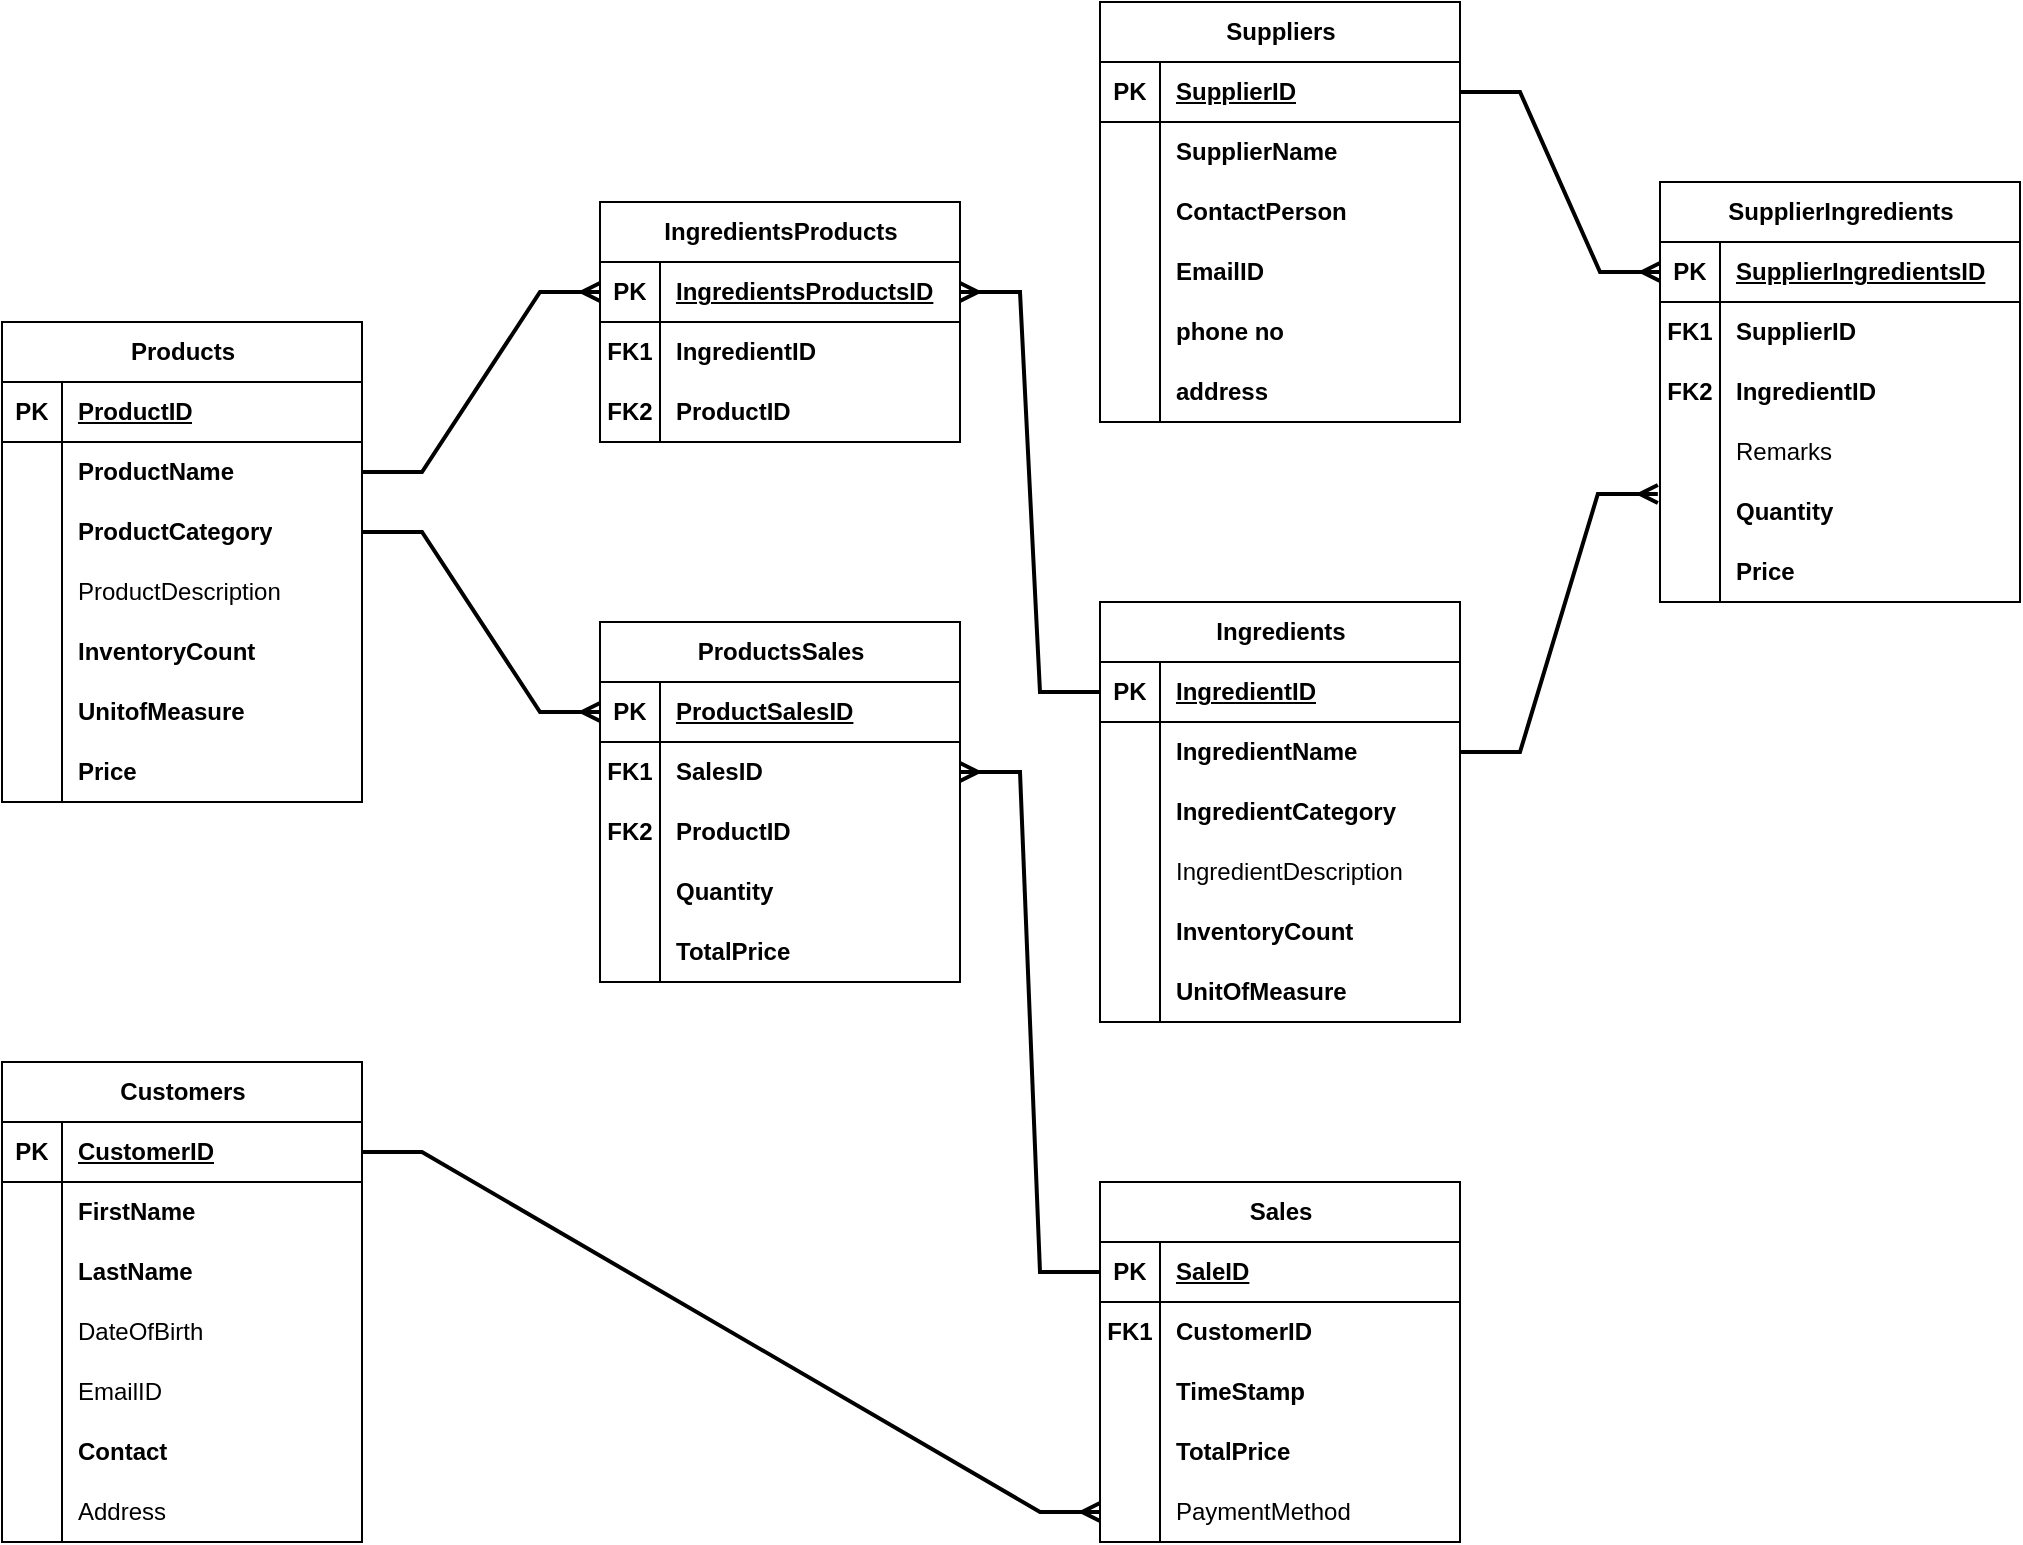 <mxfile version="21.6.8" type="device">
  <diagram name="Page-1" id="gMT6bXWqdTrqVJ0oVLI5">
    <mxGraphModel dx="1026" dy="658" grid="1" gridSize="10" guides="1" tooltips="1" connect="1" arrows="1" fold="1" page="1" pageScale="1" pageWidth="850" pageHeight="1100" math="0" shadow="0">
      <root>
        <mxCell id="0" />
        <mxCell id="1" parent="0" />
        <mxCell id="RMLOnLBDdcupeqg7qTWh-1" value="Products" style="shape=table;startSize=30;container=1;collapsible=1;childLayout=tableLayout;fixedRows=1;rowLines=0;fontStyle=1;align=center;resizeLast=1;html=1;" parent="1" vertex="1">
          <mxGeometry x="51" y="170" width="180" height="240" as="geometry" />
        </mxCell>
        <mxCell id="RMLOnLBDdcupeqg7qTWh-2" value="" style="shape=tableRow;horizontal=0;startSize=0;swimlaneHead=0;swimlaneBody=0;fillColor=none;collapsible=0;dropTarget=0;points=[[0,0.5],[1,0.5]];portConstraint=eastwest;top=0;left=0;right=0;bottom=1;" parent="RMLOnLBDdcupeqg7qTWh-1" vertex="1">
          <mxGeometry y="30" width="180" height="30" as="geometry" />
        </mxCell>
        <mxCell id="RMLOnLBDdcupeqg7qTWh-3" value="PK" style="shape=partialRectangle;connectable=0;fillColor=none;top=0;left=0;bottom=0;right=0;fontStyle=1;overflow=hidden;whiteSpace=wrap;html=1;" parent="RMLOnLBDdcupeqg7qTWh-2" vertex="1">
          <mxGeometry width="30" height="30" as="geometry">
            <mxRectangle width="30" height="30" as="alternateBounds" />
          </mxGeometry>
        </mxCell>
        <mxCell id="RMLOnLBDdcupeqg7qTWh-4" value="ProductID" style="shape=partialRectangle;connectable=0;fillColor=none;top=0;left=0;bottom=0;right=0;align=left;spacingLeft=6;fontStyle=5;overflow=hidden;whiteSpace=wrap;html=1;" parent="RMLOnLBDdcupeqg7qTWh-2" vertex="1">
          <mxGeometry x="30" width="150" height="30" as="geometry">
            <mxRectangle width="150" height="30" as="alternateBounds" />
          </mxGeometry>
        </mxCell>
        <mxCell id="RMLOnLBDdcupeqg7qTWh-5" value="" style="shape=tableRow;horizontal=0;startSize=0;swimlaneHead=0;swimlaneBody=0;fillColor=none;collapsible=0;dropTarget=0;points=[[0,0.5],[1,0.5]];portConstraint=eastwest;top=0;left=0;right=0;bottom=0;" parent="RMLOnLBDdcupeqg7qTWh-1" vertex="1">
          <mxGeometry y="60" width="180" height="30" as="geometry" />
        </mxCell>
        <mxCell id="RMLOnLBDdcupeqg7qTWh-6" value="" style="shape=partialRectangle;connectable=0;fillColor=none;top=0;left=0;bottom=0;right=0;editable=1;overflow=hidden;whiteSpace=wrap;html=1;" parent="RMLOnLBDdcupeqg7qTWh-5" vertex="1">
          <mxGeometry width="30" height="30" as="geometry">
            <mxRectangle width="30" height="30" as="alternateBounds" />
          </mxGeometry>
        </mxCell>
        <mxCell id="RMLOnLBDdcupeqg7qTWh-7" value="ProductName" style="shape=partialRectangle;connectable=0;fillColor=none;top=0;left=0;bottom=0;right=0;align=left;spacingLeft=6;overflow=hidden;whiteSpace=wrap;html=1;fontStyle=1" parent="RMLOnLBDdcupeqg7qTWh-5" vertex="1">
          <mxGeometry x="30" width="150" height="30" as="geometry">
            <mxRectangle width="150" height="30" as="alternateBounds" />
          </mxGeometry>
        </mxCell>
        <mxCell id="RMLOnLBDdcupeqg7qTWh-8" value="" style="shape=tableRow;horizontal=0;startSize=0;swimlaneHead=0;swimlaneBody=0;fillColor=none;collapsible=0;dropTarget=0;points=[[0,0.5],[1,0.5]];portConstraint=eastwest;top=0;left=0;right=0;bottom=0;" parent="RMLOnLBDdcupeqg7qTWh-1" vertex="1">
          <mxGeometry y="90" width="180" height="30" as="geometry" />
        </mxCell>
        <mxCell id="RMLOnLBDdcupeqg7qTWh-9" value="" style="shape=partialRectangle;connectable=0;fillColor=none;top=0;left=0;bottom=0;right=0;editable=1;overflow=hidden;whiteSpace=wrap;html=1;" parent="RMLOnLBDdcupeqg7qTWh-8" vertex="1">
          <mxGeometry width="30" height="30" as="geometry">
            <mxRectangle width="30" height="30" as="alternateBounds" />
          </mxGeometry>
        </mxCell>
        <mxCell id="RMLOnLBDdcupeqg7qTWh-10" value="ProductCategory" style="shape=partialRectangle;connectable=0;fillColor=none;top=0;left=0;bottom=0;right=0;align=left;spacingLeft=6;overflow=hidden;whiteSpace=wrap;html=1;fontStyle=1" parent="RMLOnLBDdcupeqg7qTWh-8" vertex="1">
          <mxGeometry x="30" width="150" height="30" as="geometry">
            <mxRectangle width="150" height="30" as="alternateBounds" />
          </mxGeometry>
        </mxCell>
        <mxCell id="RMLOnLBDdcupeqg7qTWh-11" value="" style="shape=tableRow;horizontal=0;startSize=0;swimlaneHead=0;swimlaneBody=0;fillColor=none;collapsible=0;dropTarget=0;points=[[0,0.5],[1,0.5]];portConstraint=eastwest;top=0;left=0;right=0;bottom=0;" parent="RMLOnLBDdcupeqg7qTWh-1" vertex="1">
          <mxGeometry y="120" width="180" height="30" as="geometry" />
        </mxCell>
        <mxCell id="RMLOnLBDdcupeqg7qTWh-12" value="" style="shape=partialRectangle;connectable=0;fillColor=none;top=0;left=0;bottom=0;right=0;editable=1;overflow=hidden;whiteSpace=wrap;html=1;" parent="RMLOnLBDdcupeqg7qTWh-11" vertex="1">
          <mxGeometry width="30" height="30" as="geometry">
            <mxRectangle width="30" height="30" as="alternateBounds" />
          </mxGeometry>
        </mxCell>
        <mxCell id="RMLOnLBDdcupeqg7qTWh-13" value="ProductDescription" style="shape=partialRectangle;connectable=0;fillColor=none;top=0;left=0;bottom=0;right=0;align=left;spacingLeft=6;overflow=hidden;whiteSpace=wrap;html=1;" parent="RMLOnLBDdcupeqg7qTWh-11" vertex="1">
          <mxGeometry x="30" width="150" height="30" as="geometry">
            <mxRectangle width="150" height="30" as="alternateBounds" />
          </mxGeometry>
        </mxCell>
        <mxCell id="RMLOnLBDdcupeqg7qTWh-66" style="shape=tableRow;horizontal=0;startSize=0;swimlaneHead=0;swimlaneBody=0;fillColor=none;collapsible=0;dropTarget=0;points=[[0,0.5],[1,0.5]];portConstraint=eastwest;top=0;left=0;right=0;bottom=0;" parent="RMLOnLBDdcupeqg7qTWh-1" vertex="1">
          <mxGeometry y="150" width="180" height="30" as="geometry" />
        </mxCell>
        <mxCell id="RMLOnLBDdcupeqg7qTWh-67" style="shape=partialRectangle;connectable=0;fillColor=none;top=0;left=0;bottom=0;right=0;editable=1;overflow=hidden;whiteSpace=wrap;html=1;" parent="RMLOnLBDdcupeqg7qTWh-66" vertex="1">
          <mxGeometry width="30" height="30" as="geometry">
            <mxRectangle width="30" height="30" as="alternateBounds" />
          </mxGeometry>
        </mxCell>
        <mxCell id="RMLOnLBDdcupeqg7qTWh-68" value="InventoryCount" style="shape=partialRectangle;connectable=0;fillColor=none;top=0;left=0;bottom=0;right=0;align=left;spacingLeft=6;overflow=hidden;whiteSpace=wrap;html=1;fontStyle=1" parent="RMLOnLBDdcupeqg7qTWh-66" vertex="1">
          <mxGeometry x="30" width="150" height="30" as="geometry">
            <mxRectangle width="150" height="30" as="alternateBounds" />
          </mxGeometry>
        </mxCell>
        <mxCell id="dIVBu6kFY4Ya2xsG6eqS-10" style="shape=tableRow;horizontal=0;startSize=0;swimlaneHead=0;swimlaneBody=0;fillColor=none;collapsible=0;dropTarget=0;points=[[0,0.5],[1,0.5]];portConstraint=eastwest;top=0;left=0;right=0;bottom=0;" vertex="1" parent="RMLOnLBDdcupeqg7qTWh-1">
          <mxGeometry y="180" width="180" height="30" as="geometry" />
        </mxCell>
        <mxCell id="dIVBu6kFY4Ya2xsG6eqS-11" style="shape=partialRectangle;connectable=0;fillColor=none;top=0;left=0;bottom=0;right=0;editable=1;overflow=hidden;whiteSpace=wrap;html=1;" vertex="1" parent="dIVBu6kFY4Ya2xsG6eqS-10">
          <mxGeometry width="30" height="30" as="geometry">
            <mxRectangle width="30" height="30" as="alternateBounds" />
          </mxGeometry>
        </mxCell>
        <mxCell id="dIVBu6kFY4Ya2xsG6eqS-12" value="UnitofMeasure" style="shape=partialRectangle;connectable=0;fillColor=none;top=0;left=0;bottom=0;right=0;align=left;spacingLeft=6;overflow=hidden;whiteSpace=wrap;html=1;fontStyle=1" vertex="1" parent="dIVBu6kFY4Ya2xsG6eqS-10">
          <mxGeometry x="30" width="150" height="30" as="geometry">
            <mxRectangle width="150" height="30" as="alternateBounds" />
          </mxGeometry>
        </mxCell>
        <mxCell id="RMLOnLBDdcupeqg7qTWh-101" style="shape=tableRow;horizontal=0;startSize=0;swimlaneHead=0;swimlaneBody=0;fillColor=none;collapsible=0;dropTarget=0;points=[[0,0.5],[1,0.5]];portConstraint=eastwest;top=0;left=0;right=0;bottom=0;" parent="RMLOnLBDdcupeqg7qTWh-1" vertex="1">
          <mxGeometry y="210" width="180" height="30" as="geometry" />
        </mxCell>
        <mxCell id="RMLOnLBDdcupeqg7qTWh-102" style="shape=partialRectangle;connectable=0;fillColor=none;top=0;left=0;bottom=0;right=0;editable=1;overflow=hidden;whiteSpace=wrap;html=1;" parent="RMLOnLBDdcupeqg7qTWh-101" vertex="1">
          <mxGeometry width="30" height="30" as="geometry">
            <mxRectangle width="30" height="30" as="alternateBounds" />
          </mxGeometry>
        </mxCell>
        <mxCell id="RMLOnLBDdcupeqg7qTWh-103" value="Price" style="shape=partialRectangle;connectable=0;fillColor=none;top=0;left=0;bottom=0;right=0;align=left;spacingLeft=6;overflow=hidden;whiteSpace=wrap;html=1;fontStyle=1" parent="RMLOnLBDdcupeqg7qTWh-101" vertex="1">
          <mxGeometry x="30" width="150" height="30" as="geometry">
            <mxRectangle width="150" height="30" as="alternateBounds" />
          </mxGeometry>
        </mxCell>
        <mxCell id="RMLOnLBDdcupeqg7qTWh-14" value="Ingredients" style="shape=table;startSize=30;container=1;collapsible=1;childLayout=tableLayout;fixedRows=1;rowLines=0;fontStyle=1;align=center;resizeLast=1;html=1;" parent="1" vertex="1">
          <mxGeometry x="600" y="310" width="180" height="210" as="geometry" />
        </mxCell>
        <mxCell id="RMLOnLBDdcupeqg7qTWh-15" value="" style="shape=tableRow;horizontal=0;startSize=0;swimlaneHead=0;swimlaneBody=0;fillColor=none;collapsible=0;dropTarget=0;points=[[0,0.5],[1,0.5]];portConstraint=eastwest;top=0;left=0;right=0;bottom=1;" parent="RMLOnLBDdcupeqg7qTWh-14" vertex="1">
          <mxGeometry y="30" width="180" height="30" as="geometry" />
        </mxCell>
        <mxCell id="RMLOnLBDdcupeqg7qTWh-16" value="PK" style="shape=partialRectangle;connectable=0;fillColor=none;top=0;left=0;bottom=0;right=0;fontStyle=1;overflow=hidden;whiteSpace=wrap;html=1;" parent="RMLOnLBDdcupeqg7qTWh-15" vertex="1">
          <mxGeometry width="30" height="30" as="geometry">
            <mxRectangle width="30" height="30" as="alternateBounds" />
          </mxGeometry>
        </mxCell>
        <mxCell id="RMLOnLBDdcupeqg7qTWh-17" value="IngredientID" style="shape=partialRectangle;connectable=0;fillColor=none;top=0;left=0;bottom=0;right=0;align=left;spacingLeft=6;fontStyle=5;overflow=hidden;whiteSpace=wrap;html=1;" parent="RMLOnLBDdcupeqg7qTWh-15" vertex="1">
          <mxGeometry x="30" width="150" height="30" as="geometry">
            <mxRectangle width="150" height="30" as="alternateBounds" />
          </mxGeometry>
        </mxCell>
        <mxCell id="RMLOnLBDdcupeqg7qTWh-18" value="" style="shape=tableRow;horizontal=0;startSize=0;swimlaneHead=0;swimlaneBody=0;fillColor=none;collapsible=0;dropTarget=0;points=[[0,0.5],[1,0.5]];portConstraint=eastwest;top=0;left=0;right=0;bottom=0;" parent="RMLOnLBDdcupeqg7qTWh-14" vertex="1">
          <mxGeometry y="60" width="180" height="30" as="geometry" />
        </mxCell>
        <mxCell id="RMLOnLBDdcupeqg7qTWh-19" value="" style="shape=partialRectangle;connectable=0;fillColor=none;top=0;left=0;bottom=0;right=0;editable=1;overflow=hidden;whiteSpace=wrap;html=1;" parent="RMLOnLBDdcupeqg7qTWh-18" vertex="1">
          <mxGeometry width="30" height="30" as="geometry">
            <mxRectangle width="30" height="30" as="alternateBounds" />
          </mxGeometry>
        </mxCell>
        <mxCell id="RMLOnLBDdcupeqg7qTWh-20" value="IngredientName" style="shape=partialRectangle;connectable=0;fillColor=none;top=0;left=0;bottom=0;right=0;align=left;spacingLeft=6;overflow=hidden;whiteSpace=wrap;html=1;fontStyle=1" parent="RMLOnLBDdcupeqg7qTWh-18" vertex="1">
          <mxGeometry x="30" width="150" height="30" as="geometry">
            <mxRectangle width="150" height="30" as="alternateBounds" />
          </mxGeometry>
        </mxCell>
        <mxCell id="RMLOnLBDdcupeqg7qTWh-21" value="" style="shape=tableRow;horizontal=0;startSize=0;swimlaneHead=0;swimlaneBody=0;fillColor=none;collapsible=0;dropTarget=0;points=[[0,0.5],[1,0.5]];portConstraint=eastwest;top=0;left=0;right=0;bottom=0;" parent="RMLOnLBDdcupeqg7qTWh-14" vertex="1">
          <mxGeometry y="90" width="180" height="30" as="geometry" />
        </mxCell>
        <mxCell id="RMLOnLBDdcupeqg7qTWh-22" value="" style="shape=partialRectangle;connectable=0;fillColor=none;top=0;left=0;bottom=0;right=0;editable=1;overflow=hidden;whiteSpace=wrap;html=1;" parent="RMLOnLBDdcupeqg7qTWh-21" vertex="1">
          <mxGeometry width="30" height="30" as="geometry">
            <mxRectangle width="30" height="30" as="alternateBounds" />
          </mxGeometry>
        </mxCell>
        <mxCell id="RMLOnLBDdcupeqg7qTWh-23" value="IngredientCategory" style="shape=partialRectangle;connectable=0;fillColor=none;top=0;left=0;bottom=0;right=0;align=left;spacingLeft=6;overflow=hidden;whiteSpace=wrap;html=1;fontStyle=1" parent="RMLOnLBDdcupeqg7qTWh-21" vertex="1">
          <mxGeometry x="30" width="150" height="30" as="geometry">
            <mxRectangle width="150" height="30" as="alternateBounds" />
          </mxGeometry>
        </mxCell>
        <mxCell id="RMLOnLBDdcupeqg7qTWh-24" value="" style="shape=tableRow;horizontal=0;startSize=0;swimlaneHead=0;swimlaneBody=0;fillColor=none;collapsible=0;dropTarget=0;points=[[0,0.5],[1,0.5]];portConstraint=eastwest;top=0;left=0;right=0;bottom=0;" parent="RMLOnLBDdcupeqg7qTWh-14" vertex="1">
          <mxGeometry y="120" width="180" height="30" as="geometry" />
        </mxCell>
        <mxCell id="RMLOnLBDdcupeqg7qTWh-25" value="" style="shape=partialRectangle;connectable=0;fillColor=none;top=0;left=0;bottom=0;right=0;editable=1;overflow=hidden;whiteSpace=wrap;html=1;" parent="RMLOnLBDdcupeqg7qTWh-24" vertex="1">
          <mxGeometry width="30" height="30" as="geometry">
            <mxRectangle width="30" height="30" as="alternateBounds" />
          </mxGeometry>
        </mxCell>
        <mxCell id="RMLOnLBDdcupeqg7qTWh-26" value="IngredientDescription" style="shape=partialRectangle;connectable=0;fillColor=none;top=0;left=0;bottom=0;right=0;align=left;spacingLeft=6;overflow=hidden;whiteSpace=wrap;html=1;" parent="RMLOnLBDdcupeqg7qTWh-24" vertex="1">
          <mxGeometry x="30" width="150" height="30" as="geometry">
            <mxRectangle width="150" height="30" as="alternateBounds" />
          </mxGeometry>
        </mxCell>
        <mxCell id="RMLOnLBDdcupeqg7qTWh-69" style="shape=tableRow;horizontal=0;startSize=0;swimlaneHead=0;swimlaneBody=0;fillColor=none;collapsible=0;dropTarget=0;points=[[0,0.5],[1,0.5]];portConstraint=eastwest;top=0;left=0;right=0;bottom=0;" parent="RMLOnLBDdcupeqg7qTWh-14" vertex="1">
          <mxGeometry y="150" width="180" height="30" as="geometry" />
        </mxCell>
        <mxCell id="RMLOnLBDdcupeqg7qTWh-70" style="shape=partialRectangle;connectable=0;fillColor=none;top=0;left=0;bottom=0;right=0;editable=1;overflow=hidden;whiteSpace=wrap;html=1;" parent="RMLOnLBDdcupeqg7qTWh-69" vertex="1">
          <mxGeometry width="30" height="30" as="geometry">
            <mxRectangle width="30" height="30" as="alternateBounds" />
          </mxGeometry>
        </mxCell>
        <mxCell id="RMLOnLBDdcupeqg7qTWh-71" value="InventoryCount" style="shape=partialRectangle;connectable=0;fillColor=none;top=0;left=0;bottom=0;right=0;align=left;spacingLeft=6;overflow=hidden;whiteSpace=wrap;html=1;fontStyle=1" parent="RMLOnLBDdcupeqg7qTWh-69" vertex="1">
          <mxGeometry x="30" width="150" height="30" as="geometry">
            <mxRectangle width="150" height="30" as="alternateBounds" />
          </mxGeometry>
        </mxCell>
        <mxCell id="dIVBu6kFY4Ya2xsG6eqS-13" style="shape=tableRow;horizontal=0;startSize=0;swimlaneHead=0;swimlaneBody=0;fillColor=none;collapsible=0;dropTarget=0;points=[[0,0.5],[1,0.5]];portConstraint=eastwest;top=0;left=0;right=0;bottom=0;" vertex="1" parent="RMLOnLBDdcupeqg7qTWh-14">
          <mxGeometry y="180" width="180" height="30" as="geometry" />
        </mxCell>
        <mxCell id="dIVBu6kFY4Ya2xsG6eqS-14" style="shape=partialRectangle;connectable=0;fillColor=none;top=0;left=0;bottom=0;right=0;editable=1;overflow=hidden;whiteSpace=wrap;html=1;" vertex="1" parent="dIVBu6kFY4Ya2xsG6eqS-13">
          <mxGeometry width="30" height="30" as="geometry">
            <mxRectangle width="30" height="30" as="alternateBounds" />
          </mxGeometry>
        </mxCell>
        <mxCell id="dIVBu6kFY4Ya2xsG6eqS-15" value="UnitOfMeasure" style="shape=partialRectangle;connectable=0;fillColor=none;top=0;left=0;bottom=0;right=0;align=left;spacingLeft=6;overflow=hidden;whiteSpace=wrap;html=1;fontStyle=1" vertex="1" parent="dIVBu6kFY4Ya2xsG6eqS-13">
          <mxGeometry x="30" width="150" height="30" as="geometry">
            <mxRectangle width="150" height="30" as="alternateBounds" />
          </mxGeometry>
        </mxCell>
        <mxCell id="RMLOnLBDdcupeqg7qTWh-27" value="Suppliers" style="shape=table;startSize=30;container=1;collapsible=1;childLayout=tableLayout;fixedRows=1;rowLines=0;fontStyle=1;align=center;resizeLast=1;html=1;" parent="1" vertex="1">
          <mxGeometry x="600" y="10" width="180" height="210" as="geometry" />
        </mxCell>
        <mxCell id="RMLOnLBDdcupeqg7qTWh-28" value="" style="shape=tableRow;horizontal=0;startSize=0;swimlaneHead=0;swimlaneBody=0;fillColor=none;collapsible=0;dropTarget=0;points=[[0,0.5],[1,0.5]];portConstraint=eastwest;top=0;left=0;right=0;bottom=1;" parent="RMLOnLBDdcupeqg7qTWh-27" vertex="1">
          <mxGeometry y="30" width="180" height="30" as="geometry" />
        </mxCell>
        <mxCell id="RMLOnLBDdcupeqg7qTWh-29" value="PK" style="shape=partialRectangle;connectable=0;fillColor=none;top=0;left=0;bottom=0;right=0;fontStyle=1;overflow=hidden;whiteSpace=wrap;html=1;" parent="RMLOnLBDdcupeqg7qTWh-28" vertex="1">
          <mxGeometry width="30" height="30" as="geometry">
            <mxRectangle width="30" height="30" as="alternateBounds" />
          </mxGeometry>
        </mxCell>
        <mxCell id="RMLOnLBDdcupeqg7qTWh-30" value="SupplierID" style="shape=partialRectangle;connectable=0;fillColor=none;top=0;left=0;bottom=0;right=0;align=left;spacingLeft=6;fontStyle=5;overflow=hidden;whiteSpace=wrap;html=1;" parent="RMLOnLBDdcupeqg7qTWh-28" vertex="1">
          <mxGeometry x="30" width="150" height="30" as="geometry">
            <mxRectangle width="150" height="30" as="alternateBounds" />
          </mxGeometry>
        </mxCell>
        <mxCell id="RMLOnLBDdcupeqg7qTWh-31" value="" style="shape=tableRow;horizontal=0;startSize=0;swimlaneHead=0;swimlaneBody=0;fillColor=none;collapsible=0;dropTarget=0;points=[[0,0.5],[1,0.5]];portConstraint=eastwest;top=0;left=0;right=0;bottom=0;" parent="RMLOnLBDdcupeqg7qTWh-27" vertex="1">
          <mxGeometry y="60" width="180" height="30" as="geometry" />
        </mxCell>
        <mxCell id="RMLOnLBDdcupeqg7qTWh-32" value="" style="shape=partialRectangle;connectable=0;fillColor=none;top=0;left=0;bottom=0;right=0;editable=1;overflow=hidden;whiteSpace=wrap;html=1;" parent="RMLOnLBDdcupeqg7qTWh-31" vertex="1">
          <mxGeometry width="30" height="30" as="geometry">
            <mxRectangle width="30" height="30" as="alternateBounds" />
          </mxGeometry>
        </mxCell>
        <mxCell id="RMLOnLBDdcupeqg7qTWh-33" value="SupplierName" style="shape=partialRectangle;connectable=0;fillColor=none;top=0;left=0;bottom=0;right=0;align=left;spacingLeft=6;overflow=hidden;whiteSpace=wrap;html=1;fontStyle=1" parent="RMLOnLBDdcupeqg7qTWh-31" vertex="1">
          <mxGeometry x="30" width="150" height="30" as="geometry">
            <mxRectangle width="150" height="30" as="alternateBounds" />
          </mxGeometry>
        </mxCell>
        <mxCell id="dIVBu6kFY4Ya2xsG6eqS-19" style="shape=tableRow;horizontal=0;startSize=0;swimlaneHead=0;swimlaneBody=0;fillColor=none;collapsible=0;dropTarget=0;points=[[0,0.5],[1,0.5]];portConstraint=eastwest;top=0;left=0;right=0;bottom=0;" vertex="1" parent="RMLOnLBDdcupeqg7qTWh-27">
          <mxGeometry y="90" width="180" height="30" as="geometry" />
        </mxCell>
        <mxCell id="dIVBu6kFY4Ya2xsG6eqS-20" style="shape=partialRectangle;connectable=0;fillColor=none;top=0;left=0;bottom=0;right=0;editable=1;overflow=hidden;whiteSpace=wrap;html=1;" vertex="1" parent="dIVBu6kFY4Ya2xsG6eqS-19">
          <mxGeometry width="30" height="30" as="geometry">
            <mxRectangle width="30" height="30" as="alternateBounds" />
          </mxGeometry>
        </mxCell>
        <mxCell id="dIVBu6kFY4Ya2xsG6eqS-21" value="ContactPerson" style="shape=partialRectangle;connectable=0;fillColor=none;top=0;left=0;bottom=0;right=0;align=left;spacingLeft=6;overflow=hidden;whiteSpace=wrap;html=1;fontStyle=1" vertex="1" parent="dIVBu6kFY4Ya2xsG6eqS-19">
          <mxGeometry x="30" width="150" height="30" as="geometry">
            <mxRectangle width="150" height="30" as="alternateBounds" />
          </mxGeometry>
        </mxCell>
        <mxCell id="RMLOnLBDdcupeqg7qTWh-34" value="" style="shape=tableRow;horizontal=0;startSize=0;swimlaneHead=0;swimlaneBody=0;fillColor=none;collapsible=0;dropTarget=0;points=[[0,0.5],[1,0.5]];portConstraint=eastwest;top=0;left=0;right=0;bottom=0;" parent="RMLOnLBDdcupeqg7qTWh-27" vertex="1">
          <mxGeometry y="120" width="180" height="30" as="geometry" />
        </mxCell>
        <mxCell id="RMLOnLBDdcupeqg7qTWh-35" value="" style="shape=partialRectangle;connectable=0;fillColor=none;top=0;left=0;bottom=0;right=0;editable=1;overflow=hidden;whiteSpace=wrap;html=1;" parent="RMLOnLBDdcupeqg7qTWh-34" vertex="1">
          <mxGeometry width="30" height="30" as="geometry">
            <mxRectangle width="30" height="30" as="alternateBounds" />
          </mxGeometry>
        </mxCell>
        <mxCell id="RMLOnLBDdcupeqg7qTWh-36" value="EmailID" style="shape=partialRectangle;connectable=0;fillColor=none;top=0;left=0;bottom=0;right=0;align=left;spacingLeft=6;overflow=hidden;whiteSpace=wrap;html=1;fontStyle=1" parent="RMLOnLBDdcupeqg7qTWh-34" vertex="1">
          <mxGeometry x="30" width="150" height="30" as="geometry">
            <mxRectangle width="150" height="30" as="alternateBounds" />
          </mxGeometry>
        </mxCell>
        <mxCell id="RMLOnLBDdcupeqg7qTWh-37" value="" style="shape=tableRow;horizontal=0;startSize=0;swimlaneHead=0;swimlaneBody=0;fillColor=none;collapsible=0;dropTarget=0;points=[[0,0.5],[1,0.5]];portConstraint=eastwest;top=0;left=0;right=0;bottom=0;" parent="RMLOnLBDdcupeqg7qTWh-27" vertex="1">
          <mxGeometry y="150" width="180" height="30" as="geometry" />
        </mxCell>
        <mxCell id="RMLOnLBDdcupeqg7qTWh-38" value="" style="shape=partialRectangle;connectable=0;fillColor=none;top=0;left=0;bottom=0;right=0;editable=1;overflow=hidden;whiteSpace=wrap;html=1;" parent="RMLOnLBDdcupeqg7qTWh-37" vertex="1">
          <mxGeometry width="30" height="30" as="geometry">
            <mxRectangle width="30" height="30" as="alternateBounds" />
          </mxGeometry>
        </mxCell>
        <mxCell id="RMLOnLBDdcupeqg7qTWh-39" value="phone no" style="shape=partialRectangle;connectable=0;fillColor=none;top=0;left=0;bottom=0;right=0;align=left;spacingLeft=6;overflow=hidden;whiteSpace=wrap;html=1;fontStyle=1" parent="RMLOnLBDdcupeqg7qTWh-37" vertex="1">
          <mxGeometry x="30" width="150" height="30" as="geometry">
            <mxRectangle width="150" height="30" as="alternateBounds" />
          </mxGeometry>
        </mxCell>
        <mxCell id="cipK8VMtyaZquLt5nYif-7" style="shape=tableRow;horizontal=0;startSize=0;swimlaneHead=0;swimlaneBody=0;fillColor=none;collapsible=0;dropTarget=0;points=[[0,0.5],[1,0.5]];portConstraint=eastwest;top=0;left=0;right=0;bottom=0;" parent="RMLOnLBDdcupeqg7qTWh-27" vertex="1">
          <mxGeometry y="180" width="180" height="30" as="geometry" />
        </mxCell>
        <mxCell id="cipK8VMtyaZquLt5nYif-8" style="shape=partialRectangle;connectable=0;fillColor=none;top=0;left=0;bottom=0;right=0;editable=1;overflow=hidden;whiteSpace=wrap;html=1;" parent="cipK8VMtyaZquLt5nYif-7" vertex="1">
          <mxGeometry width="30" height="30" as="geometry">
            <mxRectangle width="30" height="30" as="alternateBounds" />
          </mxGeometry>
        </mxCell>
        <mxCell id="cipK8VMtyaZquLt5nYif-9" value="address" style="shape=partialRectangle;connectable=0;fillColor=none;top=0;left=0;bottom=0;right=0;align=left;spacingLeft=6;overflow=hidden;whiteSpace=wrap;html=1;fontStyle=1" parent="cipK8VMtyaZquLt5nYif-7" vertex="1">
          <mxGeometry x="30" width="150" height="30" as="geometry">
            <mxRectangle width="150" height="30" as="alternateBounds" />
          </mxGeometry>
        </mxCell>
        <mxCell id="RMLOnLBDdcupeqg7qTWh-40" value="Customers" style="shape=table;startSize=30;container=1;collapsible=1;childLayout=tableLayout;fixedRows=1;rowLines=0;fontStyle=1;align=center;resizeLast=1;html=1;" parent="1" vertex="1">
          <mxGeometry x="51" y="540" width="180" height="240" as="geometry" />
        </mxCell>
        <mxCell id="RMLOnLBDdcupeqg7qTWh-41" value="" style="shape=tableRow;horizontal=0;startSize=0;swimlaneHead=0;swimlaneBody=0;fillColor=none;collapsible=0;dropTarget=0;points=[[0,0.5],[1,0.5]];portConstraint=eastwest;top=0;left=0;right=0;bottom=1;" parent="RMLOnLBDdcupeqg7qTWh-40" vertex="1">
          <mxGeometry y="30" width="180" height="30" as="geometry" />
        </mxCell>
        <mxCell id="RMLOnLBDdcupeqg7qTWh-42" value="PK" style="shape=partialRectangle;connectable=0;fillColor=none;top=0;left=0;bottom=0;right=0;fontStyle=1;overflow=hidden;whiteSpace=wrap;html=1;" parent="RMLOnLBDdcupeqg7qTWh-41" vertex="1">
          <mxGeometry width="30" height="30" as="geometry">
            <mxRectangle width="30" height="30" as="alternateBounds" />
          </mxGeometry>
        </mxCell>
        <mxCell id="RMLOnLBDdcupeqg7qTWh-43" value="CustomerID" style="shape=partialRectangle;connectable=0;fillColor=none;top=0;left=0;bottom=0;right=0;align=left;spacingLeft=6;fontStyle=5;overflow=hidden;whiteSpace=wrap;html=1;" parent="RMLOnLBDdcupeqg7qTWh-41" vertex="1">
          <mxGeometry x="30" width="150" height="30" as="geometry">
            <mxRectangle width="150" height="30" as="alternateBounds" />
          </mxGeometry>
        </mxCell>
        <mxCell id="RMLOnLBDdcupeqg7qTWh-44" value="" style="shape=tableRow;horizontal=0;startSize=0;swimlaneHead=0;swimlaneBody=0;fillColor=none;collapsible=0;dropTarget=0;points=[[0,0.5],[1,0.5]];portConstraint=eastwest;top=0;left=0;right=0;bottom=0;" parent="RMLOnLBDdcupeqg7qTWh-40" vertex="1">
          <mxGeometry y="60" width="180" height="30" as="geometry" />
        </mxCell>
        <mxCell id="RMLOnLBDdcupeqg7qTWh-45" value="" style="shape=partialRectangle;connectable=0;fillColor=none;top=0;left=0;bottom=0;right=0;editable=1;overflow=hidden;whiteSpace=wrap;html=1;" parent="RMLOnLBDdcupeqg7qTWh-44" vertex="1">
          <mxGeometry width="30" height="30" as="geometry">
            <mxRectangle width="30" height="30" as="alternateBounds" />
          </mxGeometry>
        </mxCell>
        <mxCell id="RMLOnLBDdcupeqg7qTWh-46" value="FirstName" style="shape=partialRectangle;connectable=0;fillColor=none;top=0;left=0;bottom=0;right=0;align=left;spacingLeft=6;overflow=hidden;whiteSpace=wrap;html=1;fontStyle=1" parent="RMLOnLBDdcupeqg7qTWh-44" vertex="1">
          <mxGeometry x="30" width="150" height="30" as="geometry">
            <mxRectangle width="150" height="30" as="alternateBounds" />
          </mxGeometry>
        </mxCell>
        <mxCell id="RMLOnLBDdcupeqg7qTWh-47" value="" style="shape=tableRow;horizontal=0;startSize=0;swimlaneHead=0;swimlaneBody=0;fillColor=none;collapsible=0;dropTarget=0;points=[[0,0.5],[1,0.5]];portConstraint=eastwest;top=0;left=0;right=0;bottom=0;" parent="RMLOnLBDdcupeqg7qTWh-40" vertex="1">
          <mxGeometry y="90" width="180" height="30" as="geometry" />
        </mxCell>
        <mxCell id="RMLOnLBDdcupeqg7qTWh-48" value="" style="shape=partialRectangle;connectable=0;fillColor=none;top=0;left=0;bottom=0;right=0;editable=1;overflow=hidden;whiteSpace=wrap;html=1;" parent="RMLOnLBDdcupeqg7qTWh-47" vertex="1">
          <mxGeometry width="30" height="30" as="geometry">
            <mxRectangle width="30" height="30" as="alternateBounds" />
          </mxGeometry>
        </mxCell>
        <mxCell id="RMLOnLBDdcupeqg7qTWh-49" value="LastName" style="shape=partialRectangle;connectable=0;fillColor=none;top=0;left=0;bottom=0;right=0;align=left;spacingLeft=6;overflow=hidden;whiteSpace=wrap;html=1;fontStyle=1" parent="RMLOnLBDdcupeqg7qTWh-47" vertex="1">
          <mxGeometry x="30" width="150" height="30" as="geometry">
            <mxRectangle width="150" height="30" as="alternateBounds" />
          </mxGeometry>
        </mxCell>
        <mxCell id="dIVBu6kFY4Ya2xsG6eqS-4" style="shape=tableRow;horizontal=0;startSize=0;swimlaneHead=0;swimlaneBody=0;fillColor=none;collapsible=0;dropTarget=0;points=[[0,0.5],[1,0.5]];portConstraint=eastwest;top=0;left=0;right=0;bottom=0;" vertex="1" parent="RMLOnLBDdcupeqg7qTWh-40">
          <mxGeometry y="120" width="180" height="30" as="geometry" />
        </mxCell>
        <mxCell id="dIVBu6kFY4Ya2xsG6eqS-5" style="shape=partialRectangle;connectable=0;fillColor=none;top=0;left=0;bottom=0;right=0;editable=1;overflow=hidden;whiteSpace=wrap;html=1;" vertex="1" parent="dIVBu6kFY4Ya2xsG6eqS-4">
          <mxGeometry width="30" height="30" as="geometry">
            <mxRectangle width="30" height="30" as="alternateBounds" />
          </mxGeometry>
        </mxCell>
        <mxCell id="dIVBu6kFY4Ya2xsG6eqS-6" value="DateOfBirth" style="shape=partialRectangle;connectable=0;fillColor=none;top=0;left=0;bottom=0;right=0;align=left;spacingLeft=6;overflow=hidden;whiteSpace=wrap;html=1;fontStyle=0" vertex="1" parent="dIVBu6kFY4Ya2xsG6eqS-4">
          <mxGeometry x="30" width="150" height="30" as="geometry">
            <mxRectangle width="150" height="30" as="alternateBounds" />
          </mxGeometry>
        </mxCell>
        <mxCell id="RMLOnLBDdcupeqg7qTWh-50" value="" style="shape=tableRow;horizontal=0;startSize=0;swimlaneHead=0;swimlaneBody=0;fillColor=none;collapsible=0;dropTarget=0;points=[[0,0.5],[1,0.5]];portConstraint=eastwest;top=0;left=0;right=0;bottom=0;" parent="RMLOnLBDdcupeqg7qTWh-40" vertex="1">
          <mxGeometry y="150" width="180" height="30" as="geometry" />
        </mxCell>
        <mxCell id="RMLOnLBDdcupeqg7qTWh-51" value="" style="shape=partialRectangle;connectable=0;fillColor=none;top=0;left=0;bottom=0;right=0;editable=1;overflow=hidden;whiteSpace=wrap;html=1;" parent="RMLOnLBDdcupeqg7qTWh-50" vertex="1">
          <mxGeometry width="30" height="30" as="geometry">
            <mxRectangle width="30" height="30" as="alternateBounds" />
          </mxGeometry>
        </mxCell>
        <mxCell id="RMLOnLBDdcupeqg7qTWh-52" value="EmailID" style="shape=partialRectangle;connectable=0;fillColor=none;top=0;left=0;bottom=0;right=0;align=left;spacingLeft=6;overflow=hidden;whiteSpace=wrap;html=1;" parent="RMLOnLBDdcupeqg7qTWh-50" vertex="1">
          <mxGeometry x="30" width="150" height="30" as="geometry">
            <mxRectangle width="150" height="30" as="alternateBounds" />
          </mxGeometry>
        </mxCell>
        <mxCell id="cipK8VMtyaZquLt5nYif-1" style="shape=tableRow;horizontal=0;startSize=0;swimlaneHead=0;swimlaneBody=0;fillColor=none;collapsible=0;dropTarget=0;points=[[0,0.5],[1,0.5]];portConstraint=eastwest;top=0;left=0;right=0;bottom=0;" parent="RMLOnLBDdcupeqg7qTWh-40" vertex="1">
          <mxGeometry y="180" width="180" height="30" as="geometry" />
        </mxCell>
        <mxCell id="cipK8VMtyaZquLt5nYif-2" style="shape=partialRectangle;connectable=0;fillColor=none;top=0;left=0;bottom=0;right=0;editable=1;overflow=hidden;whiteSpace=wrap;html=1;" parent="cipK8VMtyaZquLt5nYif-1" vertex="1">
          <mxGeometry width="30" height="30" as="geometry">
            <mxRectangle width="30" height="30" as="alternateBounds" />
          </mxGeometry>
        </mxCell>
        <mxCell id="cipK8VMtyaZquLt5nYif-3" value="Contact" style="shape=partialRectangle;connectable=0;fillColor=none;top=0;left=0;bottom=0;right=0;align=left;spacingLeft=6;overflow=hidden;whiteSpace=wrap;html=1;fontStyle=1" parent="cipK8VMtyaZquLt5nYif-1" vertex="1">
          <mxGeometry x="30" width="150" height="30" as="geometry">
            <mxRectangle width="150" height="30" as="alternateBounds" />
          </mxGeometry>
        </mxCell>
        <mxCell id="cipK8VMtyaZquLt5nYif-4" style="shape=tableRow;horizontal=0;startSize=0;swimlaneHead=0;swimlaneBody=0;fillColor=none;collapsible=0;dropTarget=0;points=[[0,0.5],[1,0.5]];portConstraint=eastwest;top=0;left=0;right=0;bottom=0;" parent="RMLOnLBDdcupeqg7qTWh-40" vertex="1">
          <mxGeometry y="210" width="180" height="30" as="geometry" />
        </mxCell>
        <mxCell id="cipK8VMtyaZquLt5nYif-5" style="shape=partialRectangle;connectable=0;fillColor=none;top=0;left=0;bottom=0;right=0;editable=1;overflow=hidden;whiteSpace=wrap;html=1;" parent="cipK8VMtyaZquLt5nYif-4" vertex="1">
          <mxGeometry width="30" height="30" as="geometry">
            <mxRectangle width="30" height="30" as="alternateBounds" />
          </mxGeometry>
        </mxCell>
        <mxCell id="cipK8VMtyaZquLt5nYif-6" value="Address" style="shape=partialRectangle;connectable=0;fillColor=none;top=0;left=0;bottom=0;right=0;align=left;spacingLeft=6;overflow=hidden;whiteSpace=wrap;html=1;" parent="cipK8VMtyaZquLt5nYif-4" vertex="1">
          <mxGeometry x="30" width="150" height="30" as="geometry">
            <mxRectangle width="150" height="30" as="alternateBounds" />
          </mxGeometry>
        </mxCell>
        <mxCell id="RMLOnLBDdcupeqg7qTWh-53" value="Sales" style="shape=table;startSize=30;container=1;collapsible=1;childLayout=tableLayout;fixedRows=1;rowLines=0;fontStyle=1;align=center;resizeLast=1;html=1;" parent="1" vertex="1">
          <mxGeometry x="600" y="600" width="180" height="180" as="geometry" />
        </mxCell>
        <mxCell id="RMLOnLBDdcupeqg7qTWh-54" value="" style="shape=tableRow;horizontal=0;startSize=0;swimlaneHead=0;swimlaneBody=0;fillColor=none;collapsible=0;dropTarget=0;points=[[0,0.5],[1,0.5]];portConstraint=eastwest;top=0;left=0;right=0;bottom=1;" parent="RMLOnLBDdcupeqg7qTWh-53" vertex="1">
          <mxGeometry y="30" width="180" height="30" as="geometry" />
        </mxCell>
        <mxCell id="RMLOnLBDdcupeqg7qTWh-55" value="PK" style="shape=partialRectangle;connectable=0;fillColor=none;top=0;left=0;bottom=0;right=0;fontStyle=1;overflow=hidden;whiteSpace=wrap;html=1;" parent="RMLOnLBDdcupeqg7qTWh-54" vertex="1">
          <mxGeometry width="30" height="30" as="geometry">
            <mxRectangle width="30" height="30" as="alternateBounds" />
          </mxGeometry>
        </mxCell>
        <mxCell id="RMLOnLBDdcupeqg7qTWh-56" value="SaleID" style="shape=partialRectangle;connectable=0;fillColor=none;top=0;left=0;bottom=0;right=0;align=left;spacingLeft=6;fontStyle=5;overflow=hidden;whiteSpace=wrap;html=1;" parent="RMLOnLBDdcupeqg7qTWh-54" vertex="1">
          <mxGeometry x="30" width="150" height="30" as="geometry">
            <mxRectangle width="150" height="30" as="alternateBounds" />
          </mxGeometry>
        </mxCell>
        <mxCell id="RMLOnLBDdcupeqg7qTWh-57" value="" style="shape=tableRow;horizontal=0;startSize=0;swimlaneHead=0;swimlaneBody=0;fillColor=none;collapsible=0;dropTarget=0;points=[[0,0.5],[1,0.5]];portConstraint=eastwest;top=0;left=0;right=0;bottom=0;" parent="RMLOnLBDdcupeqg7qTWh-53" vertex="1">
          <mxGeometry y="60" width="180" height="30" as="geometry" />
        </mxCell>
        <mxCell id="RMLOnLBDdcupeqg7qTWh-58" value="FK1" style="shape=partialRectangle;connectable=0;fillColor=none;top=0;left=0;bottom=0;right=0;editable=1;overflow=hidden;whiteSpace=wrap;html=1;fontStyle=1" parent="RMLOnLBDdcupeqg7qTWh-57" vertex="1">
          <mxGeometry width="30" height="30" as="geometry">
            <mxRectangle width="30" height="30" as="alternateBounds" />
          </mxGeometry>
        </mxCell>
        <mxCell id="RMLOnLBDdcupeqg7qTWh-59" value="CustomerID" style="shape=partialRectangle;connectable=0;fillColor=none;top=0;left=0;bottom=0;right=0;align=left;spacingLeft=6;overflow=hidden;whiteSpace=wrap;html=1;fontStyle=1" parent="RMLOnLBDdcupeqg7qTWh-57" vertex="1">
          <mxGeometry x="30" width="150" height="30" as="geometry">
            <mxRectangle width="150" height="30" as="alternateBounds" />
          </mxGeometry>
        </mxCell>
        <mxCell id="RMLOnLBDdcupeqg7qTWh-85" style="shape=tableRow;horizontal=0;startSize=0;swimlaneHead=0;swimlaneBody=0;fillColor=none;collapsible=0;dropTarget=0;points=[[0,0.5],[1,0.5]];portConstraint=eastwest;top=0;left=0;right=0;bottom=0;" parent="RMLOnLBDdcupeqg7qTWh-53" vertex="1">
          <mxGeometry y="90" width="180" height="30" as="geometry" />
        </mxCell>
        <mxCell id="RMLOnLBDdcupeqg7qTWh-86" style="shape=partialRectangle;connectable=0;fillColor=none;top=0;left=0;bottom=0;right=0;editable=1;overflow=hidden;whiteSpace=wrap;html=1;" parent="RMLOnLBDdcupeqg7qTWh-85" vertex="1">
          <mxGeometry width="30" height="30" as="geometry">
            <mxRectangle width="30" height="30" as="alternateBounds" />
          </mxGeometry>
        </mxCell>
        <mxCell id="RMLOnLBDdcupeqg7qTWh-87" value="TimeStamp" style="shape=partialRectangle;connectable=0;fillColor=none;top=0;left=0;bottom=0;right=0;align=left;spacingLeft=6;overflow=hidden;whiteSpace=wrap;html=1;fontStyle=1" parent="RMLOnLBDdcupeqg7qTWh-85" vertex="1">
          <mxGeometry x="30" width="150" height="30" as="geometry">
            <mxRectangle width="150" height="30" as="alternateBounds" />
          </mxGeometry>
        </mxCell>
        <mxCell id="RMLOnLBDdcupeqg7qTWh-104" style="shape=tableRow;horizontal=0;startSize=0;swimlaneHead=0;swimlaneBody=0;fillColor=none;collapsible=0;dropTarget=0;points=[[0,0.5],[1,0.5]];portConstraint=eastwest;top=0;left=0;right=0;bottom=0;" parent="RMLOnLBDdcupeqg7qTWh-53" vertex="1">
          <mxGeometry y="120" width="180" height="30" as="geometry" />
        </mxCell>
        <mxCell id="RMLOnLBDdcupeqg7qTWh-105" style="shape=partialRectangle;connectable=0;fillColor=none;top=0;left=0;bottom=0;right=0;editable=1;overflow=hidden;whiteSpace=wrap;html=1;" parent="RMLOnLBDdcupeqg7qTWh-104" vertex="1">
          <mxGeometry width="30" height="30" as="geometry">
            <mxRectangle width="30" height="30" as="alternateBounds" />
          </mxGeometry>
        </mxCell>
        <mxCell id="RMLOnLBDdcupeqg7qTWh-106" value="TotalPrice" style="shape=partialRectangle;connectable=0;fillColor=none;top=0;left=0;bottom=0;right=0;align=left;spacingLeft=6;overflow=hidden;whiteSpace=wrap;html=1;fontStyle=1" parent="RMLOnLBDdcupeqg7qTWh-104" vertex="1">
          <mxGeometry x="30" width="150" height="30" as="geometry">
            <mxRectangle width="150" height="30" as="alternateBounds" />
          </mxGeometry>
        </mxCell>
        <mxCell id="ryCsE6F480_UCUYYiuBi-46" style="shape=tableRow;horizontal=0;startSize=0;swimlaneHead=0;swimlaneBody=0;fillColor=none;collapsible=0;dropTarget=0;points=[[0,0.5],[1,0.5]];portConstraint=eastwest;top=0;left=0;right=0;bottom=0;" parent="RMLOnLBDdcupeqg7qTWh-53" vertex="1">
          <mxGeometry y="150" width="180" height="30" as="geometry" />
        </mxCell>
        <mxCell id="ryCsE6F480_UCUYYiuBi-47" style="shape=partialRectangle;connectable=0;fillColor=none;top=0;left=0;bottom=0;right=0;editable=1;overflow=hidden;whiteSpace=wrap;html=1;" parent="ryCsE6F480_UCUYYiuBi-46" vertex="1">
          <mxGeometry width="30" height="30" as="geometry">
            <mxRectangle width="30" height="30" as="alternateBounds" />
          </mxGeometry>
        </mxCell>
        <mxCell id="ryCsE6F480_UCUYYiuBi-48" value="PaymentMethod" style="shape=partialRectangle;connectable=0;fillColor=none;top=0;left=0;bottom=0;right=0;align=left;spacingLeft=6;overflow=hidden;whiteSpace=wrap;html=1;fontStyle=0" parent="ryCsE6F480_UCUYYiuBi-46" vertex="1">
          <mxGeometry x="30" width="150" height="30" as="geometry">
            <mxRectangle width="150" height="30" as="alternateBounds" />
          </mxGeometry>
        </mxCell>
        <mxCell id="RMLOnLBDdcupeqg7qTWh-72" value="SupplierIngredients" style="shape=table;startSize=30;container=1;collapsible=1;childLayout=tableLayout;fixedRows=1;rowLines=0;fontStyle=1;align=center;resizeLast=1;html=1;" parent="1" vertex="1">
          <mxGeometry x="880" y="100" width="180" height="210" as="geometry" />
        </mxCell>
        <mxCell id="RMLOnLBDdcupeqg7qTWh-73" value="" style="shape=tableRow;horizontal=0;startSize=0;swimlaneHead=0;swimlaneBody=0;fillColor=none;collapsible=0;dropTarget=0;points=[[0,0.5],[1,0.5]];portConstraint=eastwest;top=0;left=0;right=0;bottom=1;" parent="RMLOnLBDdcupeqg7qTWh-72" vertex="1">
          <mxGeometry y="30" width="180" height="30" as="geometry" />
        </mxCell>
        <mxCell id="RMLOnLBDdcupeqg7qTWh-74" value="PK" style="shape=partialRectangle;connectable=0;fillColor=none;top=0;left=0;bottom=0;right=0;fontStyle=1;overflow=hidden;whiteSpace=wrap;html=1;" parent="RMLOnLBDdcupeqg7qTWh-73" vertex="1">
          <mxGeometry width="30" height="30" as="geometry">
            <mxRectangle width="30" height="30" as="alternateBounds" />
          </mxGeometry>
        </mxCell>
        <mxCell id="RMLOnLBDdcupeqg7qTWh-75" value="SupplierIngredientsID" style="shape=partialRectangle;connectable=0;fillColor=none;top=0;left=0;bottom=0;right=0;align=left;spacingLeft=6;fontStyle=5;overflow=hidden;whiteSpace=wrap;html=1;" parent="RMLOnLBDdcupeqg7qTWh-73" vertex="1">
          <mxGeometry x="30" width="150" height="30" as="geometry">
            <mxRectangle width="150" height="30" as="alternateBounds" />
          </mxGeometry>
        </mxCell>
        <mxCell id="RMLOnLBDdcupeqg7qTWh-76" value="" style="shape=tableRow;horizontal=0;startSize=0;swimlaneHead=0;swimlaneBody=0;fillColor=none;collapsible=0;dropTarget=0;points=[[0,0.5],[1,0.5]];portConstraint=eastwest;top=0;left=0;right=0;bottom=0;" parent="RMLOnLBDdcupeqg7qTWh-72" vertex="1">
          <mxGeometry y="60" width="180" height="30" as="geometry" />
        </mxCell>
        <mxCell id="RMLOnLBDdcupeqg7qTWh-77" value="FK1" style="shape=partialRectangle;connectable=0;fillColor=none;top=0;left=0;bottom=0;right=0;editable=1;overflow=hidden;whiteSpace=wrap;html=1;fontStyle=1" parent="RMLOnLBDdcupeqg7qTWh-76" vertex="1">
          <mxGeometry width="30" height="30" as="geometry">
            <mxRectangle width="30" height="30" as="alternateBounds" />
          </mxGeometry>
        </mxCell>
        <mxCell id="RMLOnLBDdcupeqg7qTWh-78" value="SupplierID" style="shape=partialRectangle;connectable=0;fillColor=none;top=0;left=0;bottom=0;right=0;align=left;spacingLeft=6;overflow=hidden;whiteSpace=wrap;html=1;fontStyle=1" parent="RMLOnLBDdcupeqg7qTWh-76" vertex="1">
          <mxGeometry x="30" width="150" height="30" as="geometry">
            <mxRectangle width="150" height="30" as="alternateBounds" />
          </mxGeometry>
        </mxCell>
        <mxCell id="RMLOnLBDdcupeqg7qTWh-79" value="" style="shape=tableRow;horizontal=0;startSize=0;swimlaneHead=0;swimlaneBody=0;fillColor=none;collapsible=0;dropTarget=0;points=[[0,0.5],[1,0.5]];portConstraint=eastwest;top=0;left=0;right=0;bottom=0;" parent="RMLOnLBDdcupeqg7qTWh-72" vertex="1">
          <mxGeometry y="90" width="180" height="30" as="geometry" />
        </mxCell>
        <mxCell id="RMLOnLBDdcupeqg7qTWh-80" value="FK2" style="shape=partialRectangle;connectable=0;fillColor=none;top=0;left=0;bottom=0;right=0;editable=1;overflow=hidden;whiteSpace=wrap;html=1;fontStyle=1" parent="RMLOnLBDdcupeqg7qTWh-79" vertex="1">
          <mxGeometry width="30" height="30" as="geometry">
            <mxRectangle width="30" height="30" as="alternateBounds" />
          </mxGeometry>
        </mxCell>
        <mxCell id="RMLOnLBDdcupeqg7qTWh-81" value="IngredientID" style="shape=partialRectangle;connectable=0;fillColor=none;top=0;left=0;bottom=0;right=0;align=left;spacingLeft=6;overflow=hidden;whiteSpace=wrap;html=1;fontStyle=1" parent="RMLOnLBDdcupeqg7qTWh-79" vertex="1">
          <mxGeometry x="30" width="150" height="30" as="geometry">
            <mxRectangle width="150" height="30" as="alternateBounds" />
          </mxGeometry>
        </mxCell>
        <mxCell id="dIVBu6kFY4Ya2xsG6eqS-16" style="shape=tableRow;horizontal=0;startSize=0;swimlaneHead=0;swimlaneBody=0;fillColor=none;collapsible=0;dropTarget=0;points=[[0,0.5],[1,0.5]];portConstraint=eastwest;top=0;left=0;right=0;bottom=0;" vertex="1" parent="RMLOnLBDdcupeqg7qTWh-72">
          <mxGeometry y="120" width="180" height="30" as="geometry" />
        </mxCell>
        <mxCell id="dIVBu6kFY4Ya2xsG6eqS-17" style="shape=partialRectangle;connectable=0;fillColor=none;top=0;left=0;bottom=0;right=0;editable=1;overflow=hidden;whiteSpace=wrap;html=1;fontStyle=1" vertex="1" parent="dIVBu6kFY4Ya2xsG6eqS-16">
          <mxGeometry width="30" height="30" as="geometry">
            <mxRectangle width="30" height="30" as="alternateBounds" />
          </mxGeometry>
        </mxCell>
        <mxCell id="dIVBu6kFY4Ya2xsG6eqS-18" value="Remarks" style="shape=partialRectangle;connectable=0;fillColor=none;top=0;left=0;bottom=0;right=0;align=left;spacingLeft=6;overflow=hidden;whiteSpace=wrap;html=1;fontStyle=0" vertex="1" parent="dIVBu6kFY4Ya2xsG6eqS-16">
          <mxGeometry x="30" width="150" height="30" as="geometry">
            <mxRectangle width="150" height="30" as="alternateBounds" />
          </mxGeometry>
        </mxCell>
        <mxCell id="RMLOnLBDdcupeqg7qTWh-82" value="" style="shape=tableRow;horizontal=0;startSize=0;swimlaneHead=0;swimlaneBody=0;fillColor=none;collapsible=0;dropTarget=0;points=[[0,0.5],[1,0.5]];portConstraint=eastwest;top=0;left=0;right=0;bottom=0;" parent="RMLOnLBDdcupeqg7qTWh-72" vertex="1">
          <mxGeometry y="150" width="180" height="30" as="geometry" />
        </mxCell>
        <mxCell id="RMLOnLBDdcupeqg7qTWh-83" value="" style="shape=partialRectangle;connectable=0;fillColor=none;top=0;left=0;bottom=0;right=0;editable=1;overflow=hidden;whiteSpace=wrap;html=1;" parent="RMLOnLBDdcupeqg7qTWh-82" vertex="1">
          <mxGeometry width="30" height="30" as="geometry">
            <mxRectangle width="30" height="30" as="alternateBounds" />
          </mxGeometry>
        </mxCell>
        <mxCell id="RMLOnLBDdcupeqg7qTWh-84" value="&lt;font&gt;Quantity&lt;/font&gt;" style="shape=partialRectangle;connectable=0;fillColor=none;top=0;left=0;bottom=0;right=0;align=left;spacingLeft=6;overflow=hidden;whiteSpace=wrap;html=1;fontColor=#000000;fontStyle=1" parent="RMLOnLBDdcupeqg7qTWh-82" vertex="1">
          <mxGeometry x="30" width="150" height="30" as="geometry">
            <mxRectangle width="150" height="30" as="alternateBounds" />
          </mxGeometry>
        </mxCell>
        <mxCell id="RMLOnLBDdcupeqg7qTWh-98" style="shape=tableRow;horizontal=0;startSize=0;swimlaneHead=0;swimlaneBody=0;fillColor=none;collapsible=0;dropTarget=0;points=[[0,0.5],[1,0.5]];portConstraint=eastwest;top=0;left=0;right=0;bottom=0;" parent="RMLOnLBDdcupeqg7qTWh-72" vertex="1">
          <mxGeometry y="180" width="180" height="30" as="geometry" />
        </mxCell>
        <mxCell id="RMLOnLBDdcupeqg7qTWh-99" style="shape=partialRectangle;connectable=0;fillColor=none;top=0;left=0;bottom=0;right=0;editable=1;overflow=hidden;whiteSpace=wrap;html=1;" parent="RMLOnLBDdcupeqg7qTWh-98" vertex="1">
          <mxGeometry width="30" height="30" as="geometry">
            <mxRectangle width="30" height="30" as="alternateBounds" />
          </mxGeometry>
        </mxCell>
        <mxCell id="RMLOnLBDdcupeqg7qTWh-100" value="&lt;font&gt;Price&lt;/font&gt;" style="shape=partialRectangle;connectable=0;fillColor=none;top=0;left=0;bottom=0;right=0;align=left;spacingLeft=6;overflow=hidden;whiteSpace=wrap;html=1;fontColor=#000000;fontStyle=1" parent="RMLOnLBDdcupeqg7qTWh-98" vertex="1">
          <mxGeometry x="30" width="150" height="30" as="geometry">
            <mxRectangle width="150" height="30" as="alternateBounds" />
          </mxGeometry>
        </mxCell>
        <mxCell id="ryCsE6F480_UCUYYiuBi-6" value="" style="edgeStyle=entityRelationEdgeStyle;fontSize=12;html=1;endArrow=ERmany;rounded=0;exitX=1;exitY=0.5;exitDx=0;exitDy=0;entryX=0;entryY=0.5;entryDx=0;entryDy=0;strokeWidth=2;" parent="1" source="RMLOnLBDdcupeqg7qTWh-28" target="RMLOnLBDdcupeqg7qTWh-73" edge="1">
          <mxGeometry width="100" height="100" relative="1" as="geometry">
            <mxPoint x="480" y="505" as="sourcePoint" />
            <mxPoint x="610" y="535" as="targetPoint" />
          </mxGeometry>
        </mxCell>
        <mxCell id="ryCsE6F480_UCUYYiuBi-8" value="IngredientsProducts" style="shape=table;startSize=30;container=1;collapsible=1;childLayout=tableLayout;fixedRows=1;rowLines=0;fontStyle=1;align=center;resizeLast=1;html=1;" parent="1" vertex="1">
          <mxGeometry x="350" y="110" width="180" height="120" as="geometry" />
        </mxCell>
        <mxCell id="ryCsE6F480_UCUYYiuBi-9" value="" style="shape=tableRow;horizontal=0;startSize=0;swimlaneHead=0;swimlaneBody=0;fillColor=none;collapsible=0;dropTarget=0;points=[[0,0.5],[1,0.5]];portConstraint=eastwest;top=0;left=0;right=0;bottom=1;" parent="ryCsE6F480_UCUYYiuBi-8" vertex="1">
          <mxGeometry y="30" width="180" height="30" as="geometry" />
        </mxCell>
        <mxCell id="ryCsE6F480_UCUYYiuBi-10" value="PK" style="shape=partialRectangle;connectable=0;fillColor=none;top=0;left=0;bottom=0;right=0;fontStyle=1;overflow=hidden;whiteSpace=wrap;html=1;" parent="ryCsE6F480_UCUYYiuBi-9" vertex="1">
          <mxGeometry width="30" height="30" as="geometry">
            <mxRectangle width="30" height="30" as="alternateBounds" />
          </mxGeometry>
        </mxCell>
        <mxCell id="ryCsE6F480_UCUYYiuBi-11" value="IngredientsProductsID" style="shape=partialRectangle;connectable=0;fillColor=none;top=0;left=0;bottom=0;right=0;align=left;spacingLeft=6;fontStyle=5;overflow=hidden;whiteSpace=wrap;html=1;" parent="ryCsE6F480_UCUYYiuBi-9" vertex="1">
          <mxGeometry x="30" width="150" height="30" as="geometry">
            <mxRectangle width="150" height="30" as="alternateBounds" />
          </mxGeometry>
        </mxCell>
        <mxCell id="ryCsE6F480_UCUYYiuBi-12" value="" style="shape=tableRow;horizontal=0;startSize=0;swimlaneHead=0;swimlaneBody=0;fillColor=none;collapsible=0;dropTarget=0;points=[[0,0.5],[1,0.5]];portConstraint=eastwest;top=0;left=0;right=0;bottom=0;" parent="ryCsE6F480_UCUYYiuBi-8" vertex="1">
          <mxGeometry y="60" width="180" height="30" as="geometry" />
        </mxCell>
        <mxCell id="ryCsE6F480_UCUYYiuBi-13" value="FK1" style="shape=partialRectangle;connectable=0;fillColor=none;top=0;left=0;bottom=0;right=0;editable=1;overflow=hidden;whiteSpace=wrap;html=1;fontStyle=1" parent="ryCsE6F480_UCUYYiuBi-12" vertex="1">
          <mxGeometry width="30" height="30" as="geometry">
            <mxRectangle width="30" height="30" as="alternateBounds" />
          </mxGeometry>
        </mxCell>
        <mxCell id="ryCsE6F480_UCUYYiuBi-14" value="IngredientID" style="shape=partialRectangle;connectable=0;fillColor=none;top=0;left=0;bottom=0;right=0;align=left;spacingLeft=6;overflow=hidden;whiteSpace=wrap;html=1;fontStyle=1" parent="ryCsE6F480_UCUYYiuBi-12" vertex="1">
          <mxGeometry x="30" width="150" height="30" as="geometry">
            <mxRectangle width="150" height="30" as="alternateBounds" />
          </mxGeometry>
        </mxCell>
        <mxCell id="ryCsE6F480_UCUYYiuBi-15" value="" style="shape=tableRow;horizontal=0;startSize=0;swimlaneHead=0;swimlaneBody=0;fillColor=none;collapsible=0;dropTarget=0;points=[[0,0.5],[1,0.5]];portConstraint=eastwest;top=0;left=0;right=0;bottom=0;" parent="ryCsE6F480_UCUYYiuBi-8" vertex="1">
          <mxGeometry y="90" width="180" height="30" as="geometry" />
        </mxCell>
        <mxCell id="ryCsE6F480_UCUYYiuBi-16" value="FK2" style="shape=partialRectangle;connectable=0;fillColor=none;top=0;left=0;bottom=0;right=0;editable=1;overflow=hidden;whiteSpace=wrap;html=1;fontStyle=1" parent="ryCsE6F480_UCUYYiuBi-15" vertex="1">
          <mxGeometry width="30" height="30" as="geometry">
            <mxRectangle width="30" height="30" as="alternateBounds" />
          </mxGeometry>
        </mxCell>
        <mxCell id="ryCsE6F480_UCUYYiuBi-17" value="ProductID" style="shape=partialRectangle;connectable=0;fillColor=none;top=0;left=0;bottom=0;right=0;align=left;spacingLeft=6;overflow=hidden;whiteSpace=wrap;html=1;fontStyle=1" parent="ryCsE6F480_UCUYYiuBi-15" vertex="1">
          <mxGeometry x="30" width="150" height="30" as="geometry">
            <mxRectangle width="150" height="30" as="alternateBounds" />
          </mxGeometry>
        </mxCell>
        <mxCell id="ryCsE6F480_UCUYYiuBi-24" value="" style="edgeStyle=entityRelationEdgeStyle;fontSize=12;html=1;endArrow=ERmany;rounded=0;exitX=0;exitY=0.5;exitDx=0;exitDy=0;entryX=1;entryY=0.5;entryDx=0;entryDy=0;strokeWidth=2;" parent="1" source="RMLOnLBDdcupeqg7qTWh-15" target="ryCsE6F480_UCUYYiuBi-9" edge="1">
          <mxGeometry width="100" height="100" relative="1" as="geometry">
            <mxPoint x="890" y="245" as="sourcePoint" />
            <mxPoint x="790" y="265" as="targetPoint" />
          </mxGeometry>
        </mxCell>
        <mxCell id="ryCsE6F480_UCUYYiuBi-26" value="ProductsSales" style="shape=table;startSize=30;container=1;collapsible=1;childLayout=tableLayout;fixedRows=1;rowLines=0;fontStyle=1;align=center;resizeLast=1;html=1;" parent="1" vertex="1">
          <mxGeometry x="350" y="320" width="180" height="180" as="geometry" />
        </mxCell>
        <mxCell id="ryCsE6F480_UCUYYiuBi-27" value="" style="shape=tableRow;horizontal=0;startSize=0;swimlaneHead=0;swimlaneBody=0;fillColor=none;collapsible=0;dropTarget=0;points=[[0,0.5],[1,0.5]];portConstraint=eastwest;top=0;left=0;right=0;bottom=1;" parent="ryCsE6F480_UCUYYiuBi-26" vertex="1">
          <mxGeometry y="30" width="180" height="30" as="geometry" />
        </mxCell>
        <mxCell id="ryCsE6F480_UCUYYiuBi-28" value="PK" style="shape=partialRectangle;connectable=0;fillColor=none;top=0;left=0;bottom=0;right=0;fontStyle=1;overflow=hidden;whiteSpace=wrap;html=1;" parent="ryCsE6F480_UCUYYiuBi-27" vertex="1">
          <mxGeometry width="30" height="30" as="geometry">
            <mxRectangle width="30" height="30" as="alternateBounds" />
          </mxGeometry>
        </mxCell>
        <mxCell id="ryCsE6F480_UCUYYiuBi-29" value="ProductSalesID" style="shape=partialRectangle;connectable=0;fillColor=none;top=0;left=0;bottom=0;right=0;align=left;spacingLeft=6;fontStyle=5;overflow=hidden;whiteSpace=wrap;html=1;" parent="ryCsE6F480_UCUYYiuBi-27" vertex="1">
          <mxGeometry x="30" width="150" height="30" as="geometry">
            <mxRectangle width="150" height="30" as="alternateBounds" />
          </mxGeometry>
        </mxCell>
        <mxCell id="ryCsE6F480_UCUYYiuBi-30" value="" style="shape=tableRow;horizontal=0;startSize=0;swimlaneHead=0;swimlaneBody=0;fillColor=none;collapsible=0;dropTarget=0;points=[[0,0.5],[1,0.5]];portConstraint=eastwest;top=0;left=0;right=0;bottom=0;" parent="ryCsE6F480_UCUYYiuBi-26" vertex="1">
          <mxGeometry y="60" width="180" height="30" as="geometry" />
        </mxCell>
        <mxCell id="ryCsE6F480_UCUYYiuBi-31" value="FK1" style="shape=partialRectangle;connectable=0;fillColor=none;top=0;left=0;bottom=0;right=0;editable=1;overflow=hidden;whiteSpace=wrap;html=1;fontStyle=1" parent="ryCsE6F480_UCUYYiuBi-30" vertex="1">
          <mxGeometry width="30" height="30" as="geometry">
            <mxRectangle width="30" height="30" as="alternateBounds" />
          </mxGeometry>
        </mxCell>
        <mxCell id="ryCsE6F480_UCUYYiuBi-32" value="SalesID" style="shape=partialRectangle;connectable=0;fillColor=none;top=0;left=0;bottom=0;right=0;align=left;spacingLeft=6;overflow=hidden;whiteSpace=wrap;html=1;fontStyle=1" parent="ryCsE6F480_UCUYYiuBi-30" vertex="1">
          <mxGeometry x="30" width="150" height="30" as="geometry">
            <mxRectangle width="150" height="30" as="alternateBounds" />
          </mxGeometry>
        </mxCell>
        <mxCell id="ryCsE6F480_UCUYYiuBi-33" value="" style="shape=tableRow;horizontal=0;startSize=0;swimlaneHead=0;swimlaneBody=0;fillColor=none;collapsible=0;dropTarget=0;points=[[0,0.5],[1,0.5]];portConstraint=eastwest;top=0;left=0;right=0;bottom=0;" parent="ryCsE6F480_UCUYYiuBi-26" vertex="1">
          <mxGeometry y="90" width="180" height="30" as="geometry" />
        </mxCell>
        <mxCell id="ryCsE6F480_UCUYYiuBi-34" value="FK2" style="shape=partialRectangle;connectable=0;fillColor=none;top=0;left=0;bottom=0;right=0;editable=1;overflow=hidden;whiteSpace=wrap;html=1;fontStyle=1" parent="ryCsE6F480_UCUYYiuBi-33" vertex="1">
          <mxGeometry width="30" height="30" as="geometry">
            <mxRectangle width="30" height="30" as="alternateBounds" />
          </mxGeometry>
        </mxCell>
        <mxCell id="ryCsE6F480_UCUYYiuBi-35" value="ProductID" style="shape=partialRectangle;connectable=0;fillColor=none;top=0;left=0;bottom=0;right=0;align=left;spacingLeft=6;overflow=hidden;whiteSpace=wrap;html=1;fontStyle=1" parent="ryCsE6F480_UCUYYiuBi-33" vertex="1">
          <mxGeometry x="30" width="150" height="30" as="geometry">
            <mxRectangle width="150" height="30" as="alternateBounds" />
          </mxGeometry>
        </mxCell>
        <mxCell id="ryCsE6F480_UCUYYiuBi-36" value="" style="shape=tableRow;horizontal=0;startSize=0;swimlaneHead=0;swimlaneBody=0;fillColor=none;collapsible=0;dropTarget=0;points=[[0,0.5],[1,0.5]];portConstraint=eastwest;top=0;left=0;right=0;bottom=0;" parent="ryCsE6F480_UCUYYiuBi-26" vertex="1">
          <mxGeometry y="120" width="180" height="30" as="geometry" />
        </mxCell>
        <mxCell id="ryCsE6F480_UCUYYiuBi-37" value="" style="shape=partialRectangle;connectable=0;fillColor=none;top=0;left=0;bottom=0;right=0;editable=1;overflow=hidden;whiteSpace=wrap;html=1;" parent="ryCsE6F480_UCUYYiuBi-36" vertex="1">
          <mxGeometry width="30" height="30" as="geometry">
            <mxRectangle width="30" height="30" as="alternateBounds" />
          </mxGeometry>
        </mxCell>
        <mxCell id="ryCsE6F480_UCUYYiuBi-38" value="Quantity" style="shape=partialRectangle;connectable=0;fillColor=none;top=0;left=0;bottom=0;right=0;align=left;spacingLeft=6;overflow=hidden;whiteSpace=wrap;html=1;fontStyle=1" parent="ryCsE6F480_UCUYYiuBi-36" vertex="1">
          <mxGeometry x="30" width="150" height="30" as="geometry">
            <mxRectangle width="150" height="30" as="alternateBounds" />
          </mxGeometry>
        </mxCell>
        <mxCell id="ryCsE6F480_UCUYYiuBi-42" style="shape=tableRow;horizontal=0;startSize=0;swimlaneHead=0;swimlaneBody=0;fillColor=none;collapsible=0;dropTarget=0;points=[[0,0.5],[1,0.5]];portConstraint=eastwest;top=0;left=0;right=0;bottom=0;" parent="ryCsE6F480_UCUYYiuBi-26" vertex="1">
          <mxGeometry y="150" width="180" height="30" as="geometry" />
        </mxCell>
        <mxCell id="ryCsE6F480_UCUYYiuBi-43" style="shape=partialRectangle;connectable=0;fillColor=none;top=0;left=0;bottom=0;right=0;editable=1;overflow=hidden;whiteSpace=wrap;html=1;" parent="ryCsE6F480_UCUYYiuBi-42" vertex="1">
          <mxGeometry width="30" height="30" as="geometry">
            <mxRectangle width="30" height="30" as="alternateBounds" />
          </mxGeometry>
        </mxCell>
        <mxCell id="ryCsE6F480_UCUYYiuBi-44" value="TotalPrice" style="shape=partialRectangle;connectable=0;fillColor=none;top=0;left=0;bottom=0;right=0;align=left;spacingLeft=6;overflow=hidden;whiteSpace=wrap;html=1;fontStyle=1" parent="ryCsE6F480_UCUYYiuBi-42" vertex="1">
          <mxGeometry x="30" width="150" height="30" as="geometry">
            <mxRectangle width="150" height="30" as="alternateBounds" />
          </mxGeometry>
        </mxCell>
        <mxCell id="ryCsE6F480_UCUYYiuBi-45" value="" style="edgeStyle=entityRelationEdgeStyle;fontSize=12;html=1;endArrow=ERmany;rounded=0;exitX=1;exitY=0.5;exitDx=0;exitDy=0;entryX=0;entryY=0.5;entryDx=0;entryDy=0;strokeWidth=2;" parent="1" source="RMLOnLBDdcupeqg7qTWh-8" target="ryCsE6F480_UCUYYiuBi-27" edge="1">
          <mxGeometry width="100" height="100" relative="1" as="geometry">
            <mxPoint x="345" y="165" as="sourcePoint" />
            <mxPoint x="241" y="225" as="targetPoint" />
          </mxGeometry>
        </mxCell>
        <mxCell id="ryCsE6F480_UCUYYiuBi-50" value="" style="edgeStyle=entityRelationEdgeStyle;fontSize=12;html=1;endArrow=ERmany;rounded=0;exitX=1;exitY=0.5;exitDx=0;exitDy=0;entryX=0;entryY=0.5;entryDx=0;entryDy=0;strokeWidth=2;" parent="1" source="RMLOnLBDdcupeqg7qTWh-41" target="ryCsE6F480_UCUYYiuBi-46" edge="1">
          <mxGeometry width="100" height="100" relative="1" as="geometry">
            <mxPoint x="251" y="295" as="sourcePoint" />
            <mxPoint x="370" y="385" as="targetPoint" />
          </mxGeometry>
        </mxCell>
        <mxCell id="ryCsE6F480_UCUYYiuBi-7" value="" style="edgeStyle=entityRelationEdgeStyle;fontSize=12;html=1;endArrow=ERmany;rounded=0;exitX=1;exitY=0.5;exitDx=0;exitDy=0;entryX=-0.006;entryY=0.2;entryDx=0;entryDy=0;entryPerimeter=0;strokeWidth=2;" parent="1" source="RMLOnLBDdcupeqg7qTWh-18" target="RMLOnLBDdcupeqg7qTWh-82" edge="1">
          <mxGeometry width="100" height="100" relative="1" as="geometry">
            <mxPoint x="790" y="65" as="sourcePoint" />
            <mxPoint x="890" y="155" as="targetPoint" />
          </mxGeometry>
        </mxCell>
        <mxCell id="ryCsE6F480_UCUYYiuBi-25" value="" style="edgeStyle=entityRelationEdgeStyle;fontSize=12;html=1;endArrow=ERmany;rounded=0;exitX=1;exitY=0.5;exitDx=0;exitDy=0;entryX=0;entryY=0.5;entryDx=0;entryDy=0;strokeWidth=2;" parent="1" source="RMLOnLBDdcupeqg7qTWh-5" target="ryCsE6F480_UCUYYiuBi-9" edge="1">
          <mxGeometry width="100" height="100" relative="1" as="geometry">
            <mxPoint x="610" y="265" as="sourcePoint" />
            <mxPoint x="525" y="165" as="targetPoint" />
          </mxGeometry>
        </mxCell>
        <mxCell id="ryCsE6F480_UCUYYiuBi-49" value="" style="edgeStyle=entityRelationEdgeStyle;fontSize=12;html=1;endArrow=ERmany;rounded=0;entryX=1;entryY=0.5;entryDx=0;entryDy=0;strokeWidth=2;" parent="1" source="RMLOnLBDdcupeqg7qTWh-54" target="ryCsE6F480_UCUYYiuBi-30" edge="1">
          <mxGeometry width="100" height="100" relative="1" as="geometry">
            <mxPoint x="241" y="285" as="sourcePoint" />
            <mxPoint x="360" y="375" as="targetPoint" />
          </mxGeometry>
        </mxCell>
      </root>
    </mxGraphModel>
  </diagram>
</mxfile>

